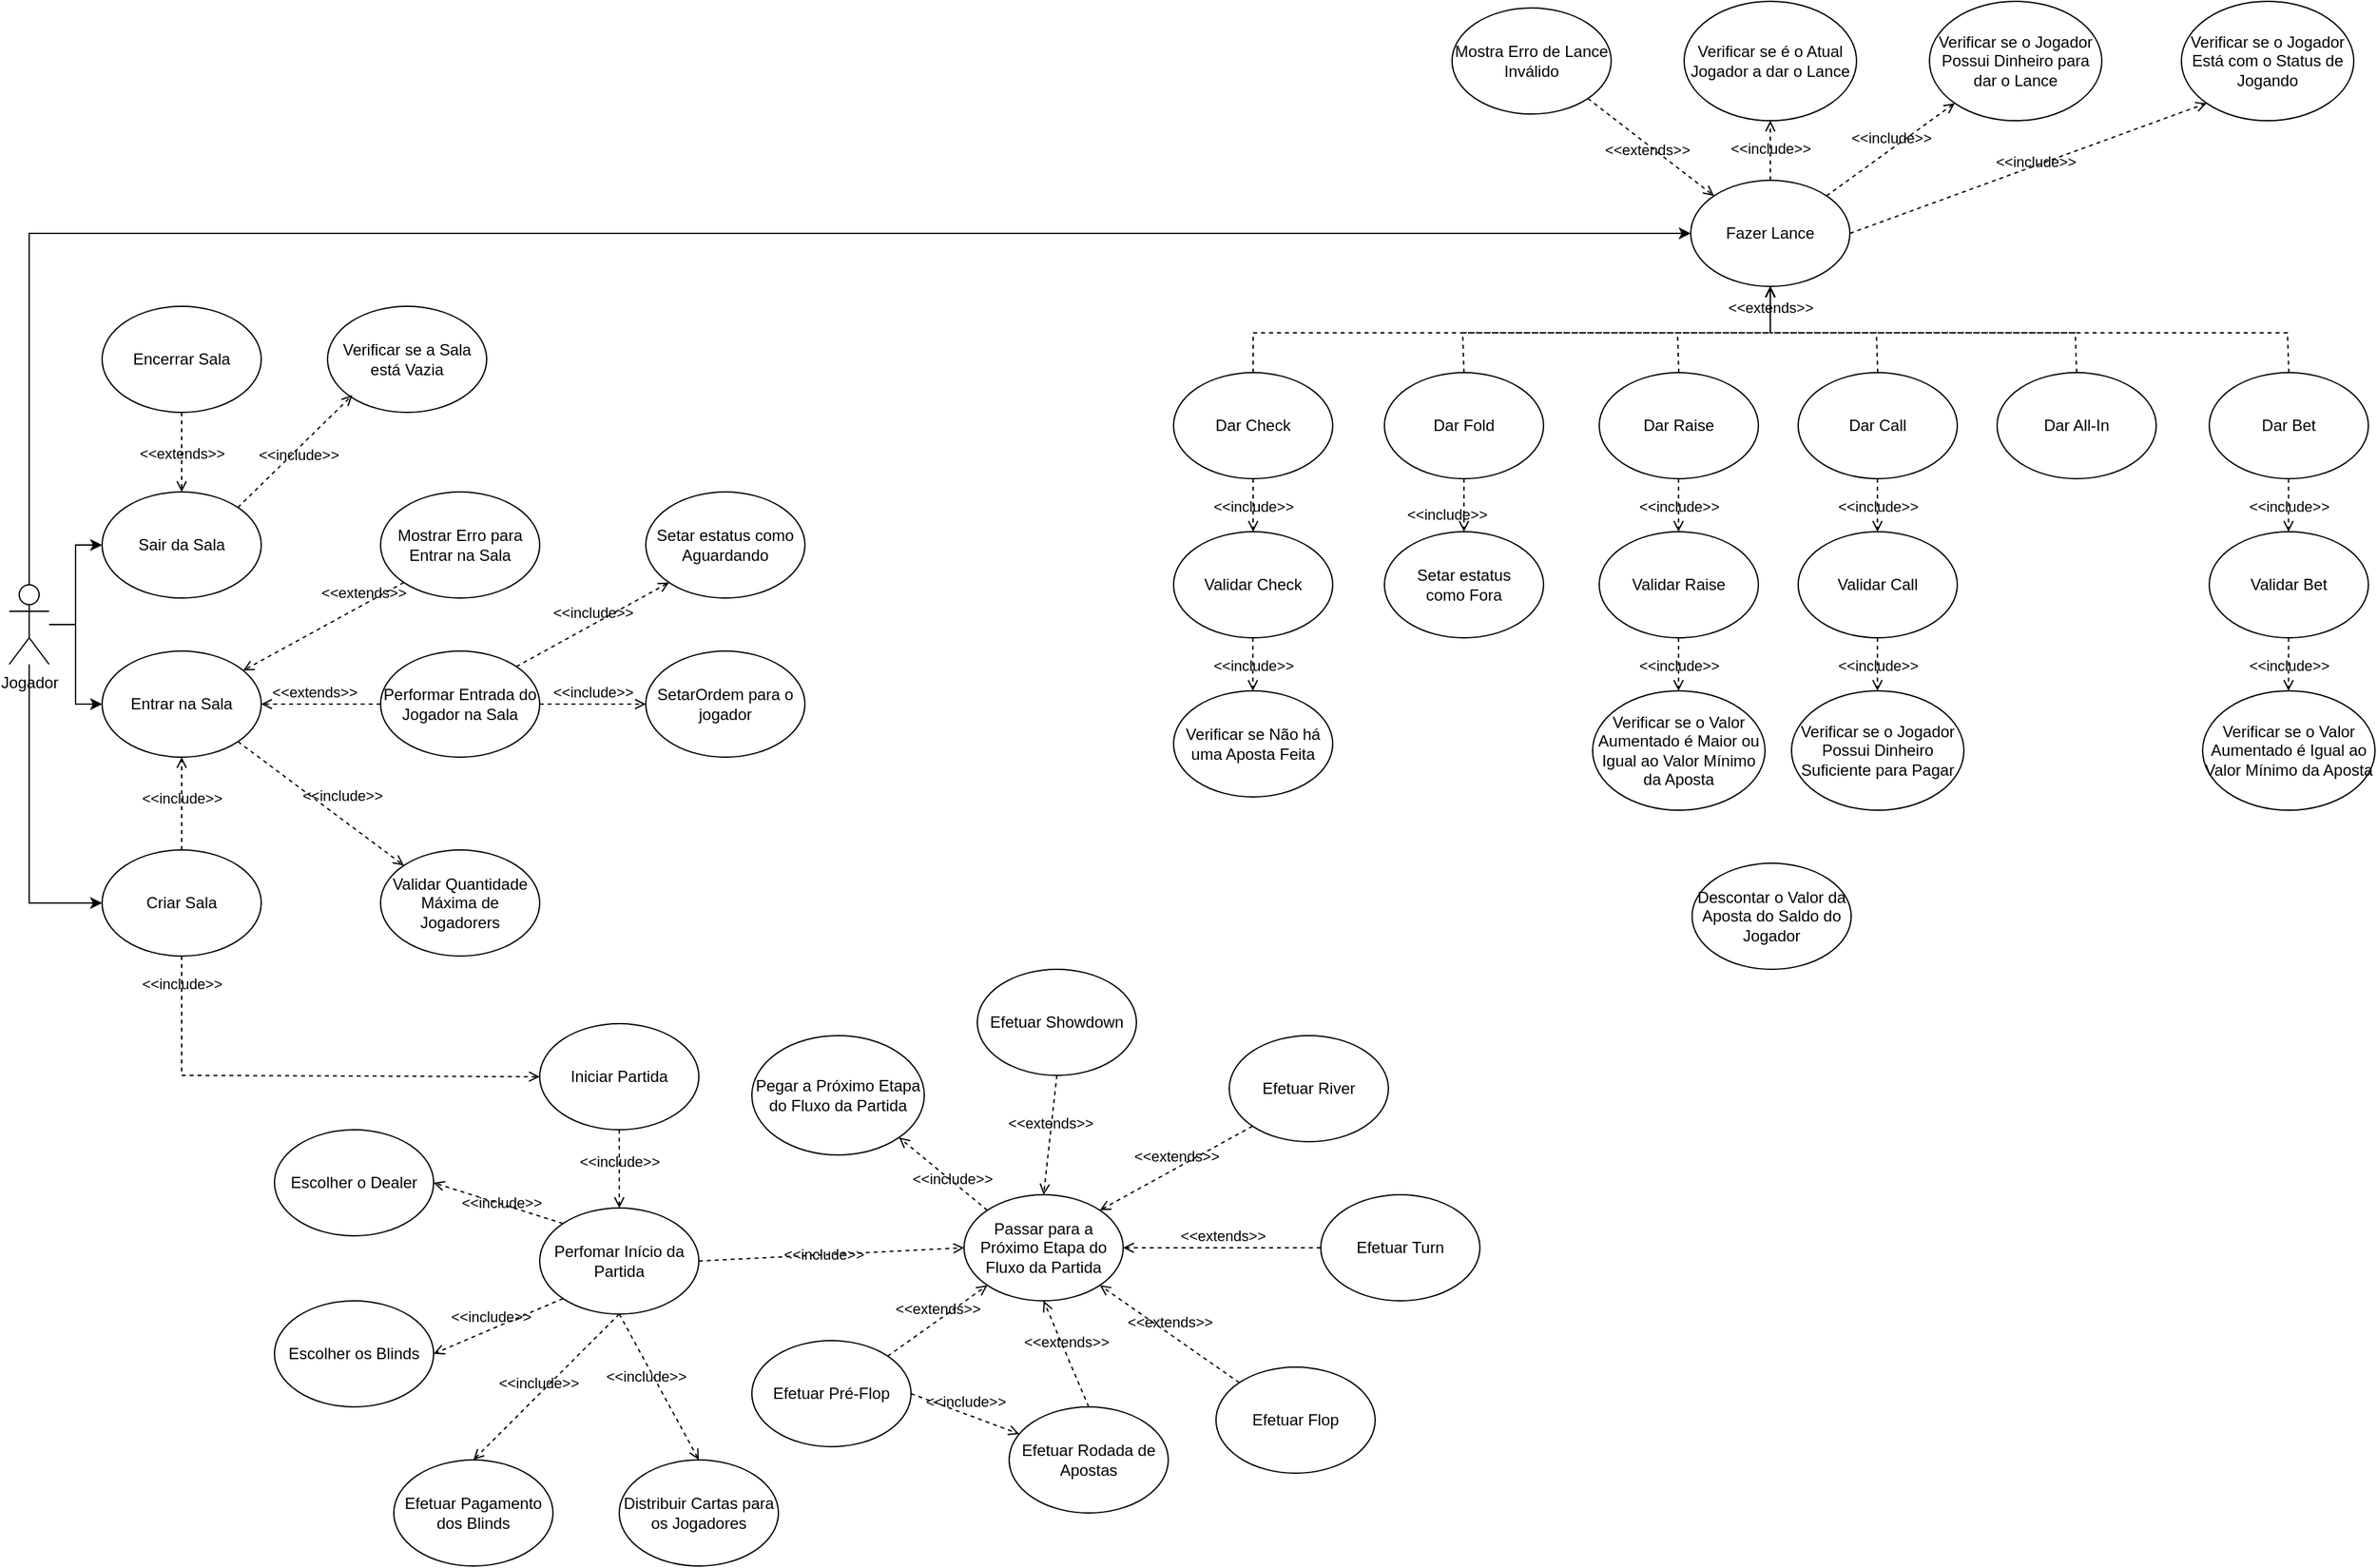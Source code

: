 <mxfile version="21.6.9" type="github">
  <diagram name="Main" id="rut9_6CQOEPtHjp8Rf0L">
    <mxGraphModel dx="2958" dy="2371" grid="1" gridSize="10" guides="1" tooltips="1" connect="1" arrows="1" fold="1" page="1" pageScale="1" pageWidth="850" pageHeight="1100" math="0" shadow="0">
      <root>
        <mxCell id="0" />
        <mxCell id="1" parent="0" />
        <mxCell id="spJ10TGmZAzzF4JB76id-33" style="edgeStyle=orthogonalEdgeStyle;rounded=0;orthogonalLoop=1;jettySize=auto;html=1;entryX=0;entryY=0.5;entryDx=0;entryDy=0;" parent="1" source="spJ10TGmZAzzF4JB76id-1" target="spJ10TGmZAzzF4JB76id-3" edge="1">
          <mxGeometry relative="1" as="geometry" />
        </mxCell>
        <mxCell id="spJ10TGmZAzzF4JB76id-34" style="edgeStyle=orthogonalEdgeStyle;rounded=0;orthogonalLoop=1;jettySize=auto;html=1;entryX=0;entryY=0.5;entryDx=0;entryDy=0;" parent="1" source="spJ10TGmZAzzF4JB76id-1" target="spJ10TGmZAzzF4JB76id-2" edge="1">
          <mxGeometry relative="1" as="geometry">
            <Array as="points">
              <mxPoint x="120" y="340" />
              <mxPoint x="120" y="400" />
            </Array>
          </mxGeometry>
        </mxCell>
        <mxCell id="spJ10TGmZAzzF4JB76id-35" style="edgeStyle=orthogonalEdgeStyle;rounded=0;orthogonalLoop=1;jettySize=auto;html=1;entryX=0;entryY=0.5;entryDx=0;entryDy=0;" parent="1" source="spJ10TGmZAzzF4JB76id-1" target="spJ10TGmZAzzF4JB76id-5" edge="1">
          <mxGeometry relative="1" as="geometry">
            <Array as="points">
              <mxPoint x="85" y="45" />
            </Array>
          </mxGeometry>
        </mxCell>
        <mxCell id="1RWsdQzD09i4ip1Iz8b1-26" style="edgeStyle=orthogonalEdgeStyle;rounded=0;orthogonalLoop=1;jettySize=auto;html=1;entryX=0;entryY=0.5;entryDx=0;entryDy=0;" parent="1" source="spJ10TGmZAzzF4JB76id-1" target="spJ10TGmZAzzF4JB76id-4" edge="1">
          <mxGeometry relative="1" as="geometry">
            <Array as="points">
              <mxPoint x="85" y="550" />
            </Array>
          </mxGeometry>
        </mxCell>
        <mxCell id="spJ10TGmZAzzF4JB76id-1" value="Jogador&lt;br&gt;" style="shape=umlActor;verticalLabelPosition=bottom;verticalAlign=top;html=1;outlineConnect=0;" parent="1" vertex="1">
          <mxGeometry x="70" y="310" width="30" height="60" as="geometry" />
        </mxCell>
        <mxCell id="spJ10TGmZAzzF4JB76id-2" value="Entrar na Sala" style="ellipse;whiteSpace=wrap;html=1;" parent="1" vertex="1">
          <mxGeometry x="140" y="360" width="120" height="80" as="geometry" />
        </mxCell>
        <mxCell id="spJ10TGmZAzzF4JB76id-3" value="Sair da Sala" style="ellipse;whiteSpace=wrap;html=1;" parent="1" vertex="1">
          <mxGeometry x="140" y="240" width="120" height="80" as="geometry" />
        </mxCell>
        <mxCell id="spJ10TGmZAzzF4JB76id-4" value="Criar Sala" style="ellipse;whiteSpace=wrap;html=1;" parent="1" vertex="1">
          <mxGeometry x="140" y="510" width="120" height="80" as="geometry" />
        </mxCell>
        <mxCell id="spJ10TGmZAzzF4JB76id-5" value="Fazer Lance" style="ellipse;whiteSpace=wrap;html=1;" parent="1" vertex="1">
          <mxGeometry x="1338" y="5" width="120" height="80" as="geometry" />
        </mxCell>
        <mxCell id="spJ10TGmZAzzF4JB76id-7" value="Encerrar Sala" style="ellipse;whiteSpace=wrap;html=1;" parent="1" vertex="1">
          <mxGeometry x="140" y="100" width="120" height="80" as="geometry" />
        </mxCell>
        <mxCell id="spJ10TGmZAzzF4JB76id-10" value="Verificar se a Sala está Vazia" style="ellipse;whiteSpace=wrap;html=1;" parent="1" vertex="1">
          <mxGeometry x="310" y="100" width="120" height="80" as="geometry" />
        </mxCell>
        <mxCell id="spJ10TGmZAzzF4JB76id-11" value="Validar Quantidade Máxima de Jogadorers" style="ellipse;whiteSpace=wrap;html=1;" parent="1" vertex="1">
          <mxGeometry x="350" y="510" width="120" height="80" as="geometry" />
        </mxCell>
        <mxCell id="spJ10TGmZAzzF4JB76id-12" value="Mostrar Erro para Entrar na Sala" style="ellipse;whiteSpace=wrap;html=1;" parent="1" vertex="1">
          <mxGeometry x="350" y="240" width="120" height="80" as="geometry" />
        </mxCell>
        <mxCell id="spJ10TGmZAzzF4JB76id-13" value="Mostra Erro de Lance Inválido" style="ellipse;whiteSpace=wrap;html=1;" parent="1" vertex="1">
          <mxGeometry x="1158" y="-125" width="120" height="80" as="geometry" />
        </mxCell>
        <mxCell id="spJ10TGmZAzzF4JB76id-14" value="Verificar se é o Atual Jogador a dar o Lance" style="ellipse;whiteSpace=wrap;html=1;" parent="1" vertex="1">
          <mxGeometry x="1333" y="-130" width="130" height="90" as="geometry" />
        </mxCell>
        <mxCell id="spJ10TGmZAzzF4JB76id-15" value="Verificar se o Jogador Possui Dinheiro para dar o Lance" style="ellipse;whiteSpace=wrap;html=1;" parent="1" vertex="1">
          <mxGeometry x="1518" y="-130" width="130" height="90" as="geometry" />
        </mxCell>
        <mxCell id="spJ10TGmZAzzF4JB76id-16" value="Verificar se o Jogador Está com o Status de Jogando" style="ellipse;whiteSpace=wrap;html=1;" parent="1" vertex="1">
          <mxGeometry x="1708" y="-130" width="130" height="90" as="geometry" />
        </mxCell>
        <mxCell id="spJ10TGmZAzzF4JB76id-17" value="Dar Check" style="ellipse;whiteSpace=wrap;html=1;" parent="1" vertex="1">
          <mxGeometry x="948" y="150" width="120" height="80" as="geometry" />
        </mxCell>
        <mxCell id="spJ10TGmZAzzF4JB76id-18" value="Dar Fold" style="ellipse;whiteSpace=wrap;html=1;" parent="1" vertex="1">
          <mxGeometry x="1107" y="150" width="120" height="80" as="geometry" />
        </mxCell>
        <mxCell id="spJ10TGmZAzzF4JB76id-19" value="Dar Raise" style="ellipse;whiteSpace=wrap;html=1;" parent="1" vertex="1">
          <mxGeometry x="1269" y="150" width="120" height="80" as="geometry" />
        </mxCell>
        <mxCell id="spJ10TGmZAzzF4JB76id-20" value="Dar Call" style="ellipse;whiteSpace=wrap;html=1;" parent="1" vertex="1">
          <mxGeometry x="1419" y="150" width="120" height="80" as="geometry" />
        </mxCell>
        <mxCell id="spJ10TGmZAzzF4JB76id-21" value="Dar All-In" style="ellipse;whiteSpace=wrap;html=1;" parent="1" vertex="1">
          <mxGeometry x="1569" y="150" width="120" height="80" as="geometry" />
        </mxCell>
        <mxCell id="spJ10TGmZAzzF4JB76id-22" value="Dar Bet" style="ellipse;whiteSpace=wrap;html=1;" parent="1" vertex="1">
          <mxGeometry x="1729" y="150" width="120" height="80" as="geometry" />
        </mxCell>
        <mxCell id="spJ10TGmZAzzF4JB76id-23" value="Validar Check" style="ellipse;whiteSpace=wrap;html=1;" parent="1" vertex="1">
          <mxGeometry x="948" y="270" width="120" height="80" as="geometry" />
        </mxCell>
        <mxCell id="spJ10TGmZAzzF4JB76id-24" value="Validar Raise" style="ellipse;whiteSpace=wrap;html=1;" parent="1" vertex="1">
          <mxGeometry x="1269" y="270" width="120" height="80" as="geometry" />
        </mxCell>
        <mxCell id="spJ10TGmZAzzF4JB76id-25" value="Verificar se Não há uma Aposta Feita" style="ellipse;whiteSpace=wrap;html=1;" parent="1" vertex="1">
          <mxGeometry x="948" y="390" width="120" height="80" as="geometry" />
        </mxCell>
        <mxCell id="spJ10TGmZAzzF4JB76id-26" value="Verificar se o Valor Aumentado é Maior ou Igual ao Valor Mínimo da Aposta" style="ellipse;whiteSpace=wrap;html=1;" parent="1" vertex="1">
          <mxGeometry x="1264" y="390" width="130" height="90" as="geometry" />
        </mxCell>
        <mxCell id="spJ10TGmZAzzF4JB76id-27" value="Validar Call" style="ellipse;whiteSpace=wrap;html=1;" parent="1" vertex="1">
          <mxGeometry x="1419" y="270" width="120" height="80" as="geometry" />
        </mxCell>
        <mxCell id="spJ10TGmZAzzF4JB76id-28" value="Verificar se o Jogador Possui Dinheiro Suficiente para Pagar" style="ellipse;whiteSpace=wrap;html=1;" parent="1" vertex="1">
          <mxGeometry x="1414" y="390" width="130" height="90" as="geometry" />
        </mxCell>
        <mxCell id="spJ10TGmZAzzF4JB76id-29" value="Validar Bet" style="ellipse;whiteSpace=wrap;html=1;" parent="1" vertex="1">
          <mxGeometry x="1729" y="270" width="120" height="80" as="geometry" />
        </mxCell>
        <mxCell id="spJ10TGmZAzzF4JB76id-30" value="Verificar se o Valor Aumentado é Igual ao Valor Mínimo da Aposta" style="ellipse;whiteSpace=wrap;html=1;" parent="1" vertex="1">
          <mxGeometry x="1724" y="390" width="130" height="90" as="geometry" />
        </mxCell>
        <mxCell id="spJ10TGmZAzzF4JB76id-47" value="&amp;lt;&amp;lt;extends&amp;gt;&amp;gt;" style="html=1;verticalAlign=bottom;labelBackgroundColor=none;endArrow=open;endFill=0;dashed=1;rounded=0;exitX=0.5;exitY=1;exitDx=0;exitDy=0;entryX=0.5;entryY=0;entryDx=0;entryDy=0;" parent="1" source="spJ10TGmZAzzF4JB76id-7" target="spJ10TGmZAzzF4JB76id-3" edge="1">
          <mxGeometry x="0.333" width="160" relative="1" as="geometry">
            <mxPoint x="220" y="230" as="sourcePoint" />
            <mxPoint x="380" y="230" as="targetPoint" />
            <mxPoint as="offset" />
          </mxGeometry>
        </mxCell>
        <mxCell id="spJ10TGmZAzzF4JB76id-49" value="&amp;lt;&amp;lt;extends&amp;gt;&amp;gt;" style="html=1;verticalAlign=bottom;labelBackgroundColor=none;endArrow=open;endFill=0;dashed=1;rounded=0;exitX=0;exitY=1;exitDx=0;exitDy=0;" parent="1" source="spJ10TGmZAzzF4JB76id-12" target="spJ10TGmZAzzF4JB76id-2" edge="1">
          <mxGeometry x="-0.5" width="160" relative="1" as="geometry">
            <mxPoint x="345" y="420.0" as="sourcePoint" />
            <mxPoint x="505" y="420.0" as="targetPoint" />
            <mxPoint as="offset" />
          </mxGeometry>
        </mxCell>
        <mxCell id="spJ10TGmZAzzF4JB76id-50" value="&amp;lt;&amp;lt;include&amp;gt;&amp;gt;" style="html=1;verticalAlign=bottom;labelBackgroundColor=none;endArrow=open;endFill=0;dashed=1;rounded=0;" parent="1" target="spJ10TGmZAzzF4JB76id-2" edge="1">
          <mxGeometry x="-0.143" width="160" relative="1" as="geometry">
            <mxPoint x="200" y="510" as="sourcePoint" />
            <mxPoint x="450" y="480.0" as="targetPoint" />
            <mxPoint as="offset" />
          </mxGeometry>
        </mxCell>
        <mxCell id="spJ10TGmZAzzF4JB76id-53" value="&amp;lt;&amp;lt;include&amp;gt;&amp;gt;" style="html=1;verticalAlign=bottom;labelBackgroundColor=none;endArrow=open;endFill=0;dashed=1;rounded=0;entryX=0;entryY=0;entryDx=0;entryDy=0;exitX=1;exitY=1;exitDx=0;exitDy=0;" parent="1" source="spJ10TGmZAzzF4JB76id-2" target="spJ10TGmZAzzF4JB76id-11" edge="1">
          <mxGeometry x="0.188" y="7" width="160" relative="1" as="geometry">
            <mxPoint x="230" y="510" as="sourcePoint" />
            <mxPoint x="210" y="500" as="targetPoint" />
            <mxPoint as="offset" />
            <Array as="points" />
          </mxGeometry>
        </mxCell>
        <mxCell id="spJ10TGmZAzzF4JB76id-55" value="&amp;lt;&amp;lt;extends&amp;gt;&amp;gt;" style="html=1;verticalAlign=bottom;labelBackgroundColor=none;endArrow=open;endFill=0;dashed=1;rounded=0;entryX=0;entryY=0;entryDx=0;entryDy=0;exitX=1;exitY=1;exitDx=0;exitDy=0;" parent="1" source="spJ10TGmZAzzF4JB76id-13" target="spJ10TGmZAzzF4JB76id-5" edge="1">
          <mxGeometry x="0.075" y="-10" width="160" relative="1" as="geometry">
            <mxPoint x="1218" y="-40" as="sourcePoint" />
            <mxPoint x="1298" y="-10" as="targetPoint" />
            <mxPoint as="offset" />
          </mxGeometry>
        </mxCell>
        <mxCell id="spJ10TGmZAzzF4JB76id-56" value="&amp;lt;&amp;lt;include&amp;gt;&amp;gt;" style="html=1;verticalAlign=bottom;labelBackgroundColor=none;endArrow=open;endFill=0;dashed=1;rounded=0;exitX=0.5;exitY=0;exitDx=0;exitDy=0;" parent="1" source="spJ10TGmZAzzF4JB76id-5" target="spJ10TGmZAzzF4JB76id-14" edge="1">
          <mxGeometry x="-0.333" width="160" relative="1" as="geometry">
            <mxPoint x="1418" y="40.0" as="sourcePoint" />
            <mxPoint x="1578" y="40.0" as="targetPoint" />
            <mxPoint as="offset" />
          </mxGeometry>
        </mxCell>
        <mxCell id="spJ10TGmZAzzF4JB76id-57" value="&amp;lt;&amp;lt;include&amp;gt;&amp;gt;" style="html=1;verticalAlign=bottom;labelBackgroundColor=none;endArrow=open;endFill=0;dashed=1;rounded=0;exitX=1;exitY=0.5;exitDx=0;exitDy=0;entryX=0;entryY=1;entryDx=0;entryDy=0;" parent="1" source="spJ10TGmZAzzF4JB76id-5" target="spJ10TGmZAzzF4JB76id-16" edge="1">
          <mxGeometry x="0.026" y="-6" width="160" relative="1" as="geometry">
            <mxPoint x="1418" y="40.0" as="sourcePoint" />
            <mxPoint x="1518" y="45" as="targetPoint" />
            <mxPoint as="offset" />
          </mxGeometry>
        </mxCell>
        <mxCell id="spJ10TGmZAzzF4JB76id-59" value="&amp;lt;&amp;lt;include&amp;gt;&amp;gt;" style="html=1;verticalAlign=bottom;labelBackgroundColor=none;endArrow=open;endFill=0;dashed=1;rounded=0;exitX=1;exitY=0;exitDx=0;exitDy=0;entryX=0;entryY=1;entryDx=0;entryDy=0;" parent="1" source="spJ10TGmZAzzF4JB76id-5" target="spJ10TGmZAzzF4JB76id-15" edge="1">
          <mxGeometry width="160" relative="1" as="geometry">
            <mxPoint x="1418" y="40.0" as="sourcePoint" />
            <mxPoint x="1578" y="40.0" as="targetPoint" />
          </mxGeometry>
        </mxCell>
        <mxCell id="spJ10TGmZAzzF4JB76id-60" value="&amp;lt;&amp;lt;include&amp;gt;&amp;gt;" style="html=1;verticalAlign=bottom;labelBackgroundColor=none;endArrow=open;endFill=0;dashed=1;rounded=0;entryX=0.156;entryY=0.838;entryDx=0;entryDy=0;entryPerimeter=0;exitX=1;exitY=0;exitDx=0;exitDy=0;" parent="1" source="spJ10TGmZAzzF4JB76id-3" target="spJ10TGmZAzzF4JB76id-10" edge="1">
          <mxGeometry x="-0.105" y="-10" width="160" relative="1" as="geometry">
            <mxPoint x="200" y="210.0" as="sourcePoint" />
            <mxPoint x="360" y="210.0" as="targetPoint" />
            <mxPoint as="offset" />
          </mxGeometry>
        </mxCell>
        <mxCell id="spJ10TGmZAzzF4JB76id-74" value="" style="html=1;verticalAlign=bottom;labelBackgroundColor=none;endArrow=open;endFill=0;dashed=1;rounded=0;exitX=0.5;exitY=0;exitDx=0;exitDy=0;entryX=0.5;entryY=1;entryDx=0;entryDy=0;" parent="1" source="spJ10TGmZAzzF4JB76id-17" target="spJ10TGmZAzzF4JB76id-5" edge="1">
          <mxGeometry width="160" relative="1" as="geometry">
            <mxPoint x="898" y="140" as="sourcePoint" />
            <mxPoint x="1398" y="90" as="targetPoint" />
            <Array as="points">
              <mxPoint x="1008" y="120" />
              <mxPoint x="1398" y="120" />
            </Array>
          </mxGeometry>
        </mxCell>
        <mxCell id="spJ10TGmZAzzF4JB76id-75" value="" style="html=1;verticalAlign=bottom;labelBackgroundColor=none;endArrow=open;endFill=0;dashed=1;rounded=0;exitX=0.5;exitY=0;exitDx=0;exitDy=0;entryX=0.5;entryY=1;entryDx=0;entryDy=0;" parent="1" source="spJ10TGmZAzzF4JB76id-18" target="spJ10TGmZAzzF4JB76id-5" edge="1">
          <mxGeometry width="160" relative="1" as="geometry">
            <mxPoint x="1018" y="160" as="sourcePoint" />
            <mxPoint x="1388" y="90" as="targetPoint" />
            <Array as="points">
              <mxPoint x="1166" y="120" />
              <mxPoint x="1398" y="120" />
            </Array>
          </mxGeometry>
        </mxCell>
        <mxCell id="spJ10TGmZAzzF4JB76id-76" value="" style="html=1;verticalAlign=bottom;labelBackgroundColor=none;endArrow=open;endFill=0;dashed=1;rounded=0;exitX=0.5;exitY=0;exitDx=0;exitDy=0;entryX=0.5;entryY=1;entryDx=0;entryDy=0;" parent="1" source="spJ10TGmZAzzF4JB76id-19" target="spJ10TGmZAzzF4JB76id-5" edge="1">
          <mxGeometry width="160" relative="1" as="geometry">
            <mxPoint x="1178" y="160" as="sourcePoint" />
            <mxPoint x="1406" y="94" as="targetPoint" />
            <Array as="points">
              <mxPoint x="1328" y="120" />
              <mxPoint x="1398" y="120" />
            </Array>
          </mxGeometry>
        </mxCell>
        <mxCell id="spJ10TGmZAzzF4JB76id-78" value="&amp;lt;&amp;lt;extends&amp;gt;&amp;gt;" style="html=1;verticalAlign=bottom;labelBackgroundColor=none;endArrow=open;endFill=0;dashed=1;rounded=0;exitX=0.5;exitY=0;exitDx=0;exitDy=0;entryX=0.5;entryY=1;entryDx=0;entryDy=0;" parent="1" source="spJ10TGmZAzzF4JB76id-20" target="spJ10TGmZAzzF4JB76id-5" edge="1">
          <mxGeometry x="0.655" width="160" relative="1" as="geometry">
            <mxPoint x="1338" y="160" as="sourcePoint" />
            <mxPoint x="1398" y="80" as="targetPoint" />
            <Array as="points">
              <mxPoint x="1478" y="120" />
              <mxPoint x="1398" y="120" />
            </Array>
            <mxPoint as="offset" />
          </mxGeometry>
        </mxCell>
        <mxCell id="spJ10TGmZAzzF4JB76id-79" value="" style="html=1;verticalAlign=bottom;labelBackgroundColor=none;endArrow=open;endFill=0;dashed=1;rounded=0;exitX=0.5;exitY=0;exitDx=0;exitDy=0;entryX=0.5;entryY=1;entryDx=0;entryDy=0;" parent="1" source="spJ10TGmZAzzF4JB76id-21" target="spJ10TGmZAzzF4JB76id-5" edge="1">
          <mxGeometry x="0.001" width="160" relative="1" as="geometry">
            <mxPoint x="1528" y="140" as="sourcePoint" />
            <mxPoint x="1398" y="90" as="targetPoint" />
            <Array as="points">
              <mxPoint x="1628" y="120" />
              <mxPoint x="1398" y="120" />
            </Array>
            <mxPoint as="offset" />
          </mxGeometry>
        </mxCell>
        <mxCell id="spJ10TGmZAzzF4JB76id-80" value="" style="html=1;verticalAlign=bottom;labelBackgroundColor=none;endArrow=open;endFill=0;dashed=1;rounded=0;entryX=0.5;entryY=1;entryDx=0;entryDy=0;exitX=0.5;exitY=0;exitDx=0;exitDy=0;" parent="1" source="spJ10TGmZAzzF4JB76id-22" target="spJ10TGmZAzzF4JB76id-5" edge="1">
          <mxGeometry width="160" relative="1" as="geometry">
            <mxPoint x="1638" y="150" as="sourcePoint" />
            <mxPoint x="1405" y="86" as="targetPoint" />
            <Array as="points">
              <mxPoint x="1788" y="120" />
              <mxPoint x="1398" y="120" />
            </Array>
          </mxGeometry>
        </mxCell>
        <mxCell id="spJ10TGmZAzzF4JB76id-85" value="&amp;lt;&amp;lt;include&amp;gt;&amp;gt;" style="html=1;verticalAlign=bottom;labelBackgroundColor=none;endArrow=open;endFill=0;dashed=1;rounded=0;exitX=0.5;exitY=1;exitDx=0;exitDy=0;" parent="1" source="spJ10TGmZAzzF4JB76id-17" target="spJ10TGmZAzzF4JB76id-23" edge="1">
          <mxGeometry x="0.5" width="160" relative="1" as="geometry">
            <mxPoint x="1308" y="260" as="sourcePoint" />
            <mxPoint x="1468" y="260" as="targetPoint" />
            <mxPoint as="offset" />
          </mxGeometry>
        </mxCell>
        <mxCell id="spJ10TGmZAzzF4JB76id-86" value="&amp;lt;&amp;lt;include&amp;gt;&amp;gt;" style="html=1;verticalAlign=bottom;labelBackgroundColor=none;endArrow=open;endFill=0;dashed=1;rounded=0;exitX=0.5;exitY=1;exitDx=0;exitDy=0;" parent="1" edge="1">
          <mxGeometry x="0.5" width="160" relative="1" as="geometry">
            <mxPoint x="1328.78" y="230" as="sourcePoint" />
            <mxPoint x="1328.78" y="270" as="targetPoint" />
            <mxPoint as="offset" />
          </mxGeometry>
        </mxCell>
        <mxCell id="spJ10TGmZAzzF4JB76id-87" value="&amp;lt;&amp;lt;include&amp;gt;&amp;gt;" style="html=1;verticalAlign=bottom;labelBackgroundColor=none;endArrow=open;endFill=0;dashed=1;rounded=0;exitX=0.5;exitY=1;exitDx=0;exitDy=0;" parent="1" edge="1">
          <mxGeometry x="0.5" width="160" relative="1" as="geometry">
            <mxPoint x="1478.78" y="230" as="sourcePoint" />
            <mxPoint x="1478.78" y="270" as="targetPoint" />
            <mxPoint as="offset" />
          </mxGeometry>
        </mxCell>
        <mxCell id="spJ10TGmZAzzF4JB76id-88" value="&amp;lt;&amp;lt;include&amp;gt;&amp;gt;" style="html=1;verticalAlign=bottom;labelBackgroundColor=none;endArrow=open;endFill=0;dashed=1;rounded=0;exitX=0.5;exitY=1;exitDx=0;exitDy=0;" parent="1" edge="1">
          <mxGeometry x="0.5" width="160" relative="1" as="geometry">
            <mxPoint x="1788.78" y="230" as="sourcePoint" />
            <mxPoint x="1788.78" y="270" as="targetPoint" />
            <mxPoint as="offset" />
          </mxGeometry>
        </mxCell>
        <mxCell id="spJ10TGmZAzzF4JB76id-89" value="&amp;lt;&amp;lt;include&amp;gt;&amp;gt;" style="html=1;verticalAlign=bottom;labelBackgroundColor=none;endArrow=open;endFill=0;dashed=1;rounded=0;exitX=0.5;exitY=1;exitDx=0;exitDy=0;" parent="1" edge="1">
          <mxGeometry x="0.5" width="160" relative="1" as="geometry">
            <mxPoint x="1007.79" y="350" as="sourcePoint" />
            <mxPoint x="1007.79" y="390" as="targetPoint" />
            <mxPoint as="offset" />
          </mxGeometry>
        </mxCell>
        <mxCell id="spJ10TGmZAzzF4JB76id-90" value="&amp;lt;&amp;lt;include&amp;gt;&amp;gt;" style="html=1;verticalAlign=bottom;labelBackgroundColor=none;endArrow=open;endFill=0;dashed=1;rounded=0;exitX=0.5;exitY=1;exitDx=0;exitDy=0;" parent="1" edge="1">
          <mxGeometry x="0.5" width="160" relative="1" as="geometry">
            <mxPoint x="1328.79" y="350" as="sourcePoint" />
            <mxPoint x="1328.79" y="390" as="targetPoint" />
            <mxPoint as="offset" />
          </mxGeometry>
        </mxCell>
        <mxCell id="spJ10TGmZAzzF4JB76id-92" value="&amp;lt;&amp;lt;include&amp;gt;&amp;gt;" style="html=1;verticalAlign=bottom;labelBackgroundColor=none;endArrow=open;endFill=0;dashed=1;rounded=0;exitX=0.5;exitY=1;exitDx=0;exitDy=0;" parent="1" edge="1">
          <mxGeometry x="0.5" width="160" relative="1" as="geometry">
            <mxPoint x="1478.79" y="350" as="sourcePoint" />
            <mxPoint x="1478.79" y="390" as="targetPoint" />
            <mxPoint as="offset" />
          </mxGeometry>
        </mxCell>
        <mxCell id="spJ10TGmZAzzF4JB76id-93" value="&amp;lt;&amp;lt;include&amp;gt;&amp;gt;" style="html=1;verticalAlign=bottom;labelBackgroundColor=none;endArrow=open;endFill=0;dashed=1;rounded=0;exitX=0.5;exitY=1;exitDx=0;exitDy=0;" parent="1" edge="1">
          <mxGeometry x="0.5" width="160" relative="1" as="geometry">
            <mxPoint x="1788.79" y="350" as="sourcePoint" />
            <mxPoint x="1788.79" y="390" as="targetPoint" />
            <mxPoint as="offset" />
          </mxGeometry>
        </mxCell>
        <mxCell id="Qw0UoMi4cONuNXKJgJ-A-1" value="Setar estatus como Aguardando" style="ellipse;whiteSpace=wrap;html=1;" parent="1" vertex="1">
          <mxGeometry x="550" y="240" width="120" height="80" as="geometry" />
        </mxCell>
        <mxCell id="Qw0UoMi4cONuNXKJgJ-A-2" value="&amp;lt;&amp;lt;extends&amp;gt;&amp;gt;" style="html=1;verticalAlign=bottom;labelBackgroundColor=none;endArrow=open;endFill=0;dashed=1;rounded=0;exitX=0;exitY=0.5;exitDx=0;exitDy=0;entryX=1;entryY=0.5;entryDx=0;entryDy=0;" parent="1" source="Qw0UoMi4cONuNXKJgJ-A-7" target="spJ10TGmZAzzF4JB76id-2" edge="1">
          <mxGeometry x="0.111" width="160" relative="1" as="geometry">
            <mxPoint x="380" y="450" as="sourcePoint" />
            <mxPoint x="540" y="450" as="targetPoint" />
            <mxPoint as="offset" />
          </mxGeometry>
        </mxCell>
        <mxCell id="Qw0UoMi4cONuNXKJgJ-A-3" value="SetarOrdem para o jogador" style="ellipse;whiteSpace=wrap;html=1;" parent="1" vertex="1">
          <mxGeometry x="550" y="360" width="120" height="80" as="geometry" />
        </mxCell>
        <mxCell id="Qw0UoMi4cONuNXKJgJ-A-7" value="Performar Entrada do Jogador na Sala" style="ellipse;whiteSpace=wrap;html=1;" parent="1" vertex="1">
          <mxGeometry x="350" y="360" width="120" height="80" as="geometry" />
        </mxCell>
        <mxCell id="Qw0UoMi4cONuNXKJgJ-A-9" value="&amp;lt;&amp;lt;include&amp;gt;&amp;gt;" style="html=1;verticalAlign=bottom;labelBackgroundColor=none;endArrow=open;endFill=0;dashed=1;rounded=0;exitX=1;exitY=0;exitDx=0;exitDy=0;entryX=0;entryY=1;entryDx=0;entryDy=0;" parent="1" source="Qw0UoMi4cONuNXKJgJ-A-7" target="Qw0UoMi4cONuNXKJgJ-A-1" edge="1">
          <mxGeometry width="160" relative="1" as="geometry">
            <mxPoint x="680" y="360.0" as="sourcePoint" />
            <mxPoint x="840" y="360.0" as="targetPoint" />
          </mxGeometry>
        </mxCell>
        <mxCell id="Qw0UoMi4cONuNXKJgJ-A-10" value="&amp;lt;&amp;lt;include&amp;gt;&amp;gt;" style="html=1;verticalAlign=bottom;labelBackgroundColor=none;endArrow=open;endFill=0;dashed=1;rounded=0;exitX=1;exitY=0.5;exitDx=0;exitDy=0;" parent="1" source="Qw0UoMi4cONuNXKJgJ-A-7" target="Qw0UoMi4cONuNXKJgJ-A-3" edge="1">
          <mxGeometry width="160" relative="1" as="geometry">
            <mxPoint x="480" y="410" as="sourcePoint" />
            <mxPoint x="550" y="410" as="targetPoint" />
            <mxPoint as="offset" />
          </mxGeometry>
        </mxCell>
        <mxCell id="1RWsdQzD09i4ip1Iz8b1-1" value="Setar estatus como&amp;nbsp;Fora" style="ellipse;whiteSpace=wrap;html=1;" parent="1" vertex="1">
          <mxGeometry x="1107" y="270" width="120" height="80" as="geometry" />
        </mxCell>
        <mxCell id="1RWsdQzD09i4ip1Iz8b1-3" value="&amp;lt;&amp;lt;include&amp;gt;&amp;gt;" style="html=1;verticalAlign=bottom;labelBackgroundColor=none;endArrow=open;endFill=0;dashed=1;rounded=0;exitX=0.5;exitY=1;exitDx=0;exitDy=0;entryX=0.5;entryY=0;entryDx=0;entryDy=0;" parent="1" source="spJ10TGmZAzzF4JB76id-18" target="1RWsdQzD09i4ip1Iz8b1-1" edge="1">
          <mxGeometry x="0.774" y="-13" width="160" relative="1" as="geometry">
            <mxPoint x="1018.79" y="360" as="sourcePoint" />
            <mxPoint x="1018.79" y="400" as="targetPoint" />
            <mxPoint as="offset" />
          </mxGeometry>
        </mxCell>
        <mxCell id="1RWsdQzD09i4ip1Iz8b1-4" value="Iniciar Partida" style="ellipse;whiteSpace=wrap;html=1;" parent="1" vertex="1">
          <mxGeometry x="470" y="641" width="120" height="80" as="geometry" />
        </mxCell>
        <mxCell id="1RWsdQzD09i4ip1Iz8b1-5" value="Escolher o Dealer" style="ellipse;whiteSpace=wrap;html=1;" parent="1" vertex="1">
          <mxGeometry x="270" y="721" width="120" height="80" as="geometry" />
        </mxCell>
        <mxCell id="1RWsdQzD09i4ip1Iz8b1-6" value="Escolher os Blinds" style="ellipse;whiteSpace=wrap;html=1;" parent="1" vertex="1">
          <mxGeometry x="270" y="850" width="120" height="80" as="geometry" />
        </mxCell>
        <mxCell id="1RWsdQzD09i4ip1Iz8b1-8" value="Perfomar Início da Partida" style="ellipse;whiteSpace=wrap;html=1;" parent="1" vertex="1">
          <mxGeometry x="470" y="780" width="120" height="80" as="geometry" />
        </mxCell>
        <mxCell id="1RWsdQzD09i4ip1Iz8b1-9" value="Efetuar Pagamento dos&amp;nbsp;Blinds" style="ellipse;whiteSpace=wrap;html=1;" parent="1" vertex="1">
          <mxGeometry x="360" y="970" width="120" height="80" as="geometry" />
        </mxCell>
        <mxCell id="1RWsdQzD09i4ip1Iz8b1-10" value="Distribuir Cartas para os Jogadores" style="ellipse;whiteSpace=wrap;html=1;" parent="1" vertex="1">
          <mxGeometry x="530" y="970" width="120" height="80" as="geometry" />
        </mxCell>
        <mxCell id="1RWsdQzD09i4ip1Iz8b1-11" value="Efetuar Pré-Flop" style="ellipse;whiteSpace=wrap;html=1;" parent="1" vertex="1">
          <mxGeometry x="630" y="880" width="120" height="80" as="geometry" />
        </mxCell>
        <mxCell id="1RWsdQzD09i4ip1Iz8b1-12" value="Efetuar Flop" style="ellipse;whiteSpace=wrap;html=1;" parent="1" vertex="1">
          <mxGeometry x="980" y="900" width="120" height="80" as="geometry" />
        </mxCell>
        <mxCell id="1RWsdQzD09i4ip1Iz8b1-13" value="Efetuar Rodada de Apostas" style="ellipse;whiteSpace=wrap;html=1;" parent="1" vertex="1">
          <mxGeometry x="824" y="930" width="120" height="80" as="geometry" />
        </mxCell>
        <mxCell id="1RWsdQzD09i4ip1Iz8b1-14" value="Efetuar Turn" style="ellipse;whiteSpace=wrap;html=1;" parent="1" vertex="1">
          <mxGeometry x="1059" y="770" width="120" height="80" as="geometry" />
        </mxCell>
        <mxCell id="1RWsdQzD09i4ip1Iz8b1-15" value="Efetuar River" style="ellipse;whiteSpace=wrap;html=1;" parent="1" vertex="1">
          <mxGeometry x="990" y="650" width="120" height="80" as="geometry" />
        </mxCell>
        <mxCell id="1RWsdQzD09i4ip1Iz8b1-16" value="Efetuar Showdown" style="ellipse;whiteSpace=wrap;html=1;" parent="1" vertex="1">
          <mxGeometry x="800" y="600" width="120" height="80" as="geometry" />
        </mxCell>
        <mxCell id="1RWsdQzD09i4ip1Iz8b1-17" value="&amp;lt;&amp;lt;include&amp;gt;&amp;gt;" style="html=1;verticalAlign=bottom;labelBackgroundColor=none;endArrow=open;endFill=0;dashed=1;rounded=0;exitX=0.5;exitY=1;exitDx=0;exitDy=0;entryX=0;entryY=0.5;entryDx=0;entryDy=0;" parent="1" source="spJ10TGmZAzzF4JB76id-4" target="1RWsdQzD09i4ip1Iz8b1-4" edge="1">
          <mxGeometry x="-0.833" width="160" relative="1" as="geometry">
            <mxPoint x="210" y="520" as="sourcePoint" />
            <mxPoint x="260" y="600" as="targetPoint" />
            <mxPoint as="offset" />
            <Array as="points">
              <mxPoint x="200" y="680" />
            </Array>
          </mxGeometry>
        </mxCell>
        <mxCell id="1RWsdQzD09i4ip1Iz8b1-18" value="&amp;lt;&amp;lt;include&amp;gt;&amp;gt;" style="html=1;verticalAlign=bottom;labelBackgroundColor=none;endArrow=open;endFill=0;dashed=1;rounded=0;exitX=0.5;exitY=1;exitDx=0;exitDy=0;" parent="1" source="1RWsdQzD09i4ip1Iz8b1-4" target="1RWsdQzD09i4ip1Iz8b1-8" edge="1">
          <mxGeometry x="0.114" width="160" relative="1" as="geometry">
            <mxPoint x="820" y="751.0" as="sourcePoint" />
            <mxPoint x="470" y="661" as="targetPoint" />
            <mxPoint as="offset" />
          </mxGeometry>
        </mxCell>
        <mxCell id="1RWsdQzD09i4ip1Iz8b1-28" value="&amp;lt;&amp;lt;include&amp;gt;&amp;gt;" style="html=1;verticalAlign=bottom;labelBackgroundColor=none;endArrow=open;endFill=0;dashed=1;rounded=0;exitX=0;exitY=0;exitDx=0;exitDy=0;entryX=1;entryY=0.5;entryDx=0;entryDy=0;" parent="1" source="1RWsdQzD09i4ip1Iz8b1-8" target="1RWsdQzD09i4ip1Iz8b1-5" edge="1">
          <mxGeometry x="-0.09" y="8" width="160" relative="1" as="geometry">
            <mxPoint x="540" y="731" as="sourcePoint" />
            <mxPoint x="540" y="790" as="targetPoint" />
            <mxPoint as="offset" />
          </mxGeometry>
        </mxCell>
        <mxCell id="1RWsdQzD09i4ip1Iz8b1-30" value="&amp;lt;&amp;lt;include&amp;gt;&amp;gt;" style="html=1;verticalAlign=bottom;labelBackgroundColor=none;endArrow=open;endFill=0;dashed=1;rounded=0;exitX=0;exitY=1;exitDx=0;exitDy=0;entryX=1;entryY=0.5;entryDx=0;entryDy=0;" parent="1" source="1RWsdQzD09i4ip1Iz8b1-8" target="1RWsdQzD09i4ip1Iz8b1-6" edge="1">
          <mxGeometry x="0.114" width="160" relative="1" as="geometry">
            <mxPoint x="480" y="830" as="sourcePoint" />
            <mxPoint x="380" y="830" as="targetPoint" />
            <mxPoint as="offset" />
          </mxGeometry>
        </mxCell>
        <mxCell id="1RWsdQzD09i4ip1Iz8b1-31" value="&amp;lt;&amp;lt;include&amp;gt;&amp;gt;" style="html=1;verticalAlign=bottom;labelBackgroundColor=none;endArrow=open;endFill=0;dashed=1;rounded=0;entryX=0.5;entryY=0;entryDx=0;entryDy=0;exitX=0.5;exitY=1;exitDx=0;exitDy=0;" parent="1" source="1RWsdQzD09i4ip1Iz8b1-8" target="1RWsdQzD09i4ip1Iz8b1-9" edge="1">
          <mxGeometry x="0.114" width="160" relative="1" as="geometry">
            <mxPoint x="530" y="860" as="sourcePoint" />
            <mxPoint x="362" y="932" as="targetPoint" />
            <mxPoint as="offset" />
          </mxGeometry>
        </mxCell>
        <mxCell id="1RWsdQzD09i4ip1Iz8b1-32" value="&amp;lt;&amp;lt;include&amp;gt;&amp;gt;" style="html=1;verticalAlign=bottom;labelBackgroundColor=none;endArrow=open;endFill=0;dashed=1;rounded=0;exitX=0.5;exitY=1;exitDx=0;exitDy=0;entryX=0.5;entryY=0;entryDx=0;entryDy=0;" parent="1" source="1RWsdQzD09i4ip1Iz8b1-8" target="1RWsdQzD09i4ip1Iz8b1-10" edge="1">
          <mxGeometry x="-0.063" y="-9" width="160" relative="1" as="geometry">
            <mxPoint x="498" y="858" as="sourcePoint" />
            <mxPoint x="442" y="932" as="targetPoint" />
            <mxPoint as="offset" />
          </mxGeometry>
        </mxCell>
        <mxCell id="1RWsdQzD09i4ip1Iz8b1-35" value="Passar para a Próximo Etapa do Fluxo da Partida" style="ellipse;whiteSpace=wrap;html=1;" parent="1" vertex="1">
          <mxGeometry x="790" y="770" width="120" height="80" as="geometry" />
        </mxCell>
        <mxCell id="1RWsdQzD09i4ip1Iz8b1-36" value="Pegar a Próximo Etapa do Fluxo da Partida" style="ellipse;whiteSpace=wrap;html=1;" parent="1" vertex="1">
          <mxGeometry x="630" y="650" width="130" height="90" as="geometry" />
        </mxCell>
        <mxCell id="1RWsdQzD09i4ip1Iz8b1-37" value="&amp;lt;&amp;lt;include&amp;gt;&amp;gt;" style="html=1;verticalAlign=bottom;labelBackgroundColor=none;endArrow=open;endFill=0;dashed=1;rounded=0;exitX=1;exitY=0.5;exitDx=0;exitDy=0;entryX=0;entryY=0.5;entryDx=0;entryDy=0;" parent="1" source="1RWsdQzD09i4ip1Iz8b1-8" target="1RWsdQzD09i4ip1Iz8b1-35" edge="1">
          <mxGeometry x="-0.063" y="-9" width="160" relative="1" as="geometry">
            <mxPoint x="582" y="858" as="sourcePoint" />
            <mxPoint x="678" y="911" as="targetPoint" />
            <mxPoint as="offset" />
          </mxGeometry>
        </mxCell>
        <mxCell id="1RWsdQzD09i4ip1Iz8b1-38" value="&amp;lt;&amp;lt;include&amp;gt;&amp;gt;" style="html=1;verticalAlign=bottom;labelBackgroundColor=none;endArrow=open;endFill=0;dashed=1;rounded=0;exitX=0;exitY=0;exitDx=0;exitDy=0;entryX=1;entryY=1;entryDx=0;entryDy=0;" parent="1" source="1RWsdQzD09i4ip1Iz8b1-35" target="1RWsdQzD09i4ip1Iz8b1-36" edge="1">
          <mxGeometry x="-0.303" y="6" width="160" relative="1" as="geometry">
            <mxPoint x="582" y="802" as="sourcePoint" />
            <mxPoint x="760" y="750" as="targetPoint" />
            <mxPoint as="offset" />
          </mxGeometry>
        </mxCell>
        <mxCell id="1RWsdQzD09i4ip1Iz8b1-39" value="&amp;lt;&amp;lt;extends&amp;gt;&amp;gt;" style="html=1;verticalAlign=bottom;labelBackgroundColor=none;endArrow=open;endFill=0;dashed=1;rounded=0;exitX=1;exitY=0;exitDx=0;exitDy=0;entryX=0;entryY=1;entryDx=0;entryDy=0;" parent="1" source="1RWsdQzD09i4ip1Iz8b1-11" target="1RWsdQzD09i4ip1Iz8b1-35" edge="1">
          <mxGeometry width="160" relative="1" as="geometry">
            <mxPoint x="1022" y="990" as="sourcePoint" />
            <mxPoint x="1182" y="990" as="targetPoint" />
          </mxGeometry>
        </mxCell>
        <mxCell id="1RWsdQzD09i4ip1Iz8b1-40" value="&amp;lt;&amp;lt;extends&amp;gt;&amp;gt;" style="html=1;verticalAlign=bottom;labelBackgroundColor=none;endArrow=open;endFill=0;dashed=1;rounded=0;exitX=0.5;exitY=0;exitDx=0;exitDy=0;entryX=0.5;entryY=1;entryDx=0;entryDy=0;" parent="1" source="1RWsdQzD09i4ip1Iz8b1-13" target="1RWsdQzD09i4ip1Iz8b1-35" edge="1">
          <mxGeometry width="160" relative="1" as="geometry">
            <mxPoint x="1054" y="1030" as="sourcePoint" />
            <mxPoint x="974" y="850" as="targetPoint" />
          </mxGeometry>
        </mxCell>
        <mxCell id="1RWsdQzD09i4ip1Iz8b1-41" value="&amp;lt;&amp;lt;include&amp;gt;&amp;gt;" style="html=1;verticalAlign=bottom;labelBackgroundColor=none;endArrow=open;endFill=0;dashed=1;rounded=0;exitX=1;exitY=0.5;exitDx=0;exitDy=0;" parent="1" source="1RWsdQzD09i4ip1Iz8b1-11" target="1RWsdQzD09i4ip1Iz8b1-13" edge="1">
          <mxGeometry width="160" relative="1" as="geometry">
            <mxPoint x="1062" y="950.0" as="sourcePoint" />
            <mxPoint x="1222" y="950.0" as="targetPoint" />
          </mxGeometry>
        </mxCell>
        <mxCell id="1RWsdQzD09i4ip1Iz8b1-42" value="&amp;lt;&amp;lt;extends&amp;gt;&amp;gt;" style="html=1;verticalAlign=bottom;labelBackgroundColor=none;endArrow=open;endFill=0;dashed=1;rounded=0;exitX=0;exitY=0;exitDx=0;exitDy=0;entryX=1;entryY=1;entryDx=0;entryDy=0;" parent="1" source="1RWsdQzD09i4ip1Iz8b1-12" target="1RWsdQzD09i4ip1Iz8b1-35" edge="1">
          <mxGeometry width="160" relative="1" as="geometry">
            <mxPoint x="1032" y="965" as="sourcePoint" />
            <mxPoint x="1022" y="895" as="targetPoint" />
          </mxGeometry>
        </mxCell>
        <mxCell id="1RWsdQzD09i4ip1Iz8b1-43" value="&amp;lt;&amp;lt;extends&amp;gt;&amp;gt;" style="html=1;verticalAlign=bottom;labelBackgroundColor=none;endArrow=open;endFill=0;dashed=1;rounded=0;entryX=1;entryY=0.5;entryDx=0;entryDy=0;" parent="1" source="1RWsdQzD09i4ip1Iz8b1-14" target="1RWsdQzD09i4ip1Iz8b1-35" edge="1">
          <mxGeometry width="160" relative="1" as="geometry">
            <mxPoint x="1094" y="972" as="sourcePoint" />
            <mxPoint x="1004" y="898" as="targetPoint" />
          </mxGeometry>
        </mxCell>
        <mxCell id="1RWsdQzD09i4ip1Iz8b1-44" value="&amp;lt;&amp;lt;extends&amp;gt;&amp;gt;" style="html=1;verticalAlign=bottom;labelBackgroundColor=none;endArrow=open;endFill=0;dashed=1;rounded=0;entryX=1;entryY=0;entryDx=0;entryDy=0;exitX=0;exitY=1;exitDx=0;exitDy=0;" parent="1" source="1RWsdQzD09i4ip1Iz8b1-15" target="1RWsdQzD09i4ip1Iz8b1-35" edge="1">
          <mxGeometry width="160" relative="1" as="geometry">
            <mxPoint x="1157" y="884" as="sourcePoint" />
            <mxPoint x="1022" y="870" as="targetPoint" />
          </mxGeometry>
        </mxCell>
        <mxCell id="1RWsdQzD09i4ip1Iz8b1-45" value="&amp;lt;&amp;lt;extends&amp;gt;&amp;gt;" style="html=1;verticalAlign=bottom;labelBackgroundColor=none;endArrow=open;endFill=0;dashed=1;rounded=0;entryX=0.5;entryY=0;entryDx=0;entryDy=0;exitX=0.5;exitY=1;exitDx=0;exitDy=0;" parent="1" source="1RWsdQzD09i4ip1Iz8b1-16" target="1RWsdQzD09i4ip1Iz8b1-35" edge="1">
          <mxGeometry width="160" relative="1" as="geometry">
            <mxPoint x="1154" y="808" as="sourcePoint" />
            <mxPoint x="1004" y="842" as="targetPoint" />
          </mxGeometry>
        </mxCell>
        <mxCell id="foDKCtwqyYn08w0a8QwE-2" value="Descontar o Valor da Aposta do Saldo do Jogador" style="ellipse;whiteSpace=wrap;html=1;" vertex="1" parent="1">
          <mxGeometry x="1339" y="520" width="120" height="80" as="geometry" />
        </mxCell>
      </root>
    </mxGraphModel>
  </diagram>
</mxfile>
